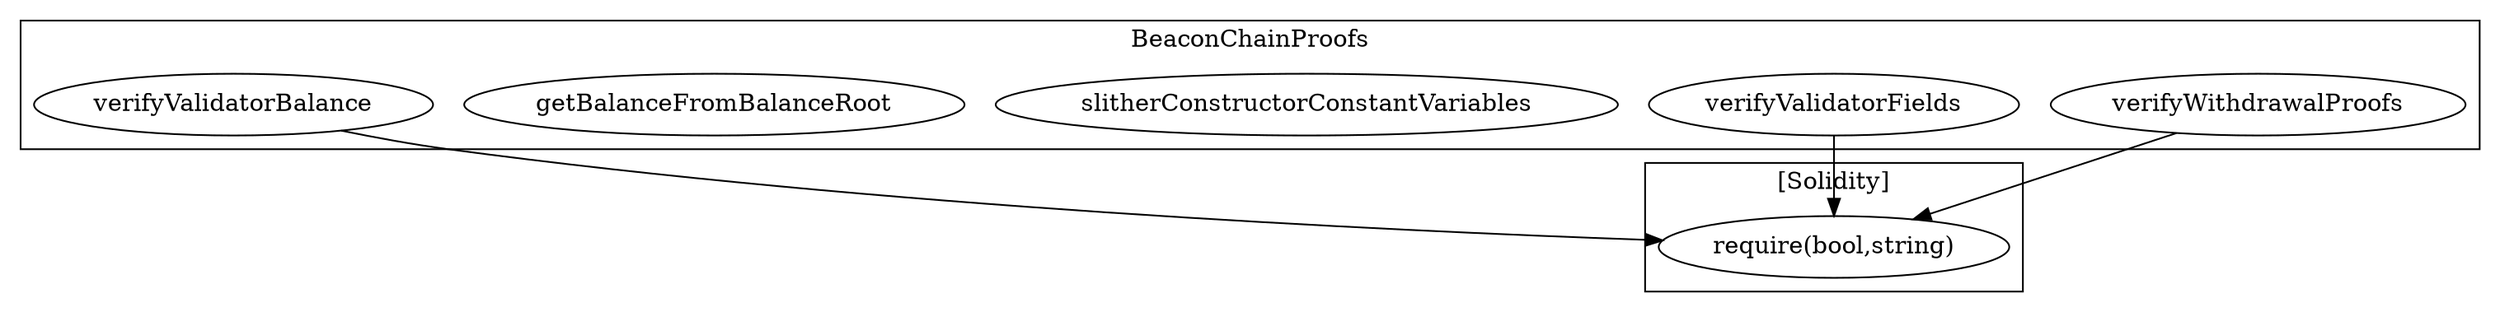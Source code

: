 strict digraph {
subgraph cluster_5746_BeaconChainProofs {
label = "BeaconChainProofs"
"5746_verifyWithdrawalProofs" [label="verifyWithdrawalProofs"]
"5746_verifyValidatorFields" [label="verifyValidatorFields"]
"5746_slitherConstructorConstantVariables" [label="slitherConstructorConstantVariables"]
"5746_getBalanceFromBalanceRoot" [label="getBalanceFromBalanceRoot"]
"5746_verifyValidatorBalance" [label="verifyValidatorBalance"]
}subgraph cluster_solidity {
label = "[Solidity]"
"require(bool,string)" 
"5746_verifyWithdrawalProofs" -> "require(bool,string)"
"5746_verifyValidatorFields" -> "require(bool,string)"
"5746_verifyValidatorBalance" -> "require(bool,string)"
}
}